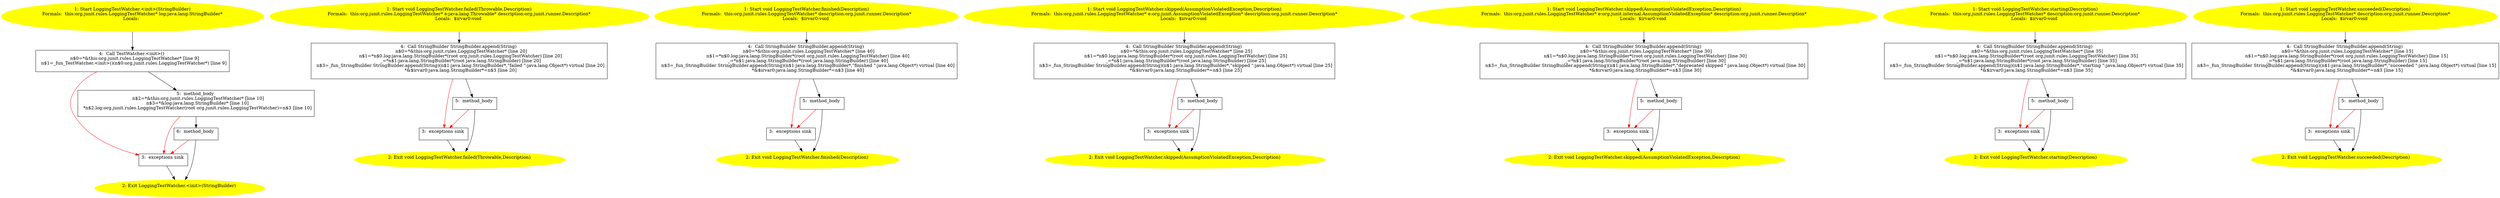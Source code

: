 /* @generated */
digraph cfg {
"org.junit.rules.LoggingTestWatcher.<init>(java.lang.StringBuilder).465e99e97a306d02cd68f5768cf3a2bd_1" [label="1: Start LoggingTestWatcher.<init>(StringBuilder)\nFormals:  this:org.junit.rules.LoggingTestWatcher* log:java.lang.StringBuilder*\nLocals:  \n  " color=yellow style=filled]
	

	 "org.junit.rules.LoggingTestWatcher.<init>(java.lang.StringBuilder).465e99e97a306d02cd68f5768cf3a2bd_1" -> "org.junit.rules.LoggingTestWatcher.<init>(java.lang.StringBuilder).465e99e97a306d02cd68f5768cf3a2bd_4" ;
"org.junit.rules.LoggingTestWatcher.<init>(java.lang.StringBuilder).465e99e97a306d02cd68f5768cf3a2bd_2" [label="2: Exit LoggingTestWatcher.<init>(StringBuilder) \n  " color=yellow style=filled]
	

"org.junit.rules.LoggingTestWatcher.<init>(java.lang.StringBuilder).465e99e97a306d02cd68f5768cf3a2bd_3" [label="3:  exceptions sink \n  " shape="box"]
	

	 "org.junit.rules.LoggingTestWatcher.<init>(java.lang.StringBuilder).465e99e97a306d02cd68f5768cf3a2bd_3" -> "org.junit.rules.LoggingTestWatcher.<init>(java.lang.StringBuilder).465e99e97a306d02cd68f5768cf3a2bd_2" ;
"org.junit.rules.LoggingTestWatcher.<init>(java.lang.StringBuilder).465e99e97a306d02cd68f5768cf3a2bd_4" [label="4:  Call TestWatcher.<init>() \n   n$0=*&this:org.junit.rules.LoggingTestWatcher* [line 9]\n  n$1=_fun_TestWatcher.<init>()(n$0:org.junit.rules.LoggingTestWatcher*) [line 9]\n " shape="box"]
	

	 "org.junit.rules.LoggingTestWatcher.<init>(java.lang.StringBuilder).465e99e97a306d02cd68f5768cf3a2bd_4" -> "org.junit.rules.LoggingTestWatcher.<init>(java.lang.StringBuilder).465e99e97a306d02cd68f5768cf3a2bd_5" ;
	 "org.junit.rules.LoggingTestWatcher.<init>(java.lang.StringBuilder).465e99e97a306d02cd68f5768cf3a2bd_4" -> "org.junit.rules.LoggingTestWatcher.<init>(java.lang.StringBuilder).465e99e97a306d02cd68f5768cf3a2bd_3" [color="red" ];
"org.junit.rules.LoggingTestWatcher.<init>(java.lang.StringBuilder).465e99e97a306d02cd68f5768cf3a2bd_5" [label="5:  method_body \n   n$2=*&this:org.junit.rules.LoggingTestWatcher* [line 10]\n  n$3=*&log:java.lang.StringBuilder* [line 10]\n  *n$2.log:org.junit.rules.LoggingTestWatcher(root org.junit.rules.LoggingTestWatcher)=n$3 [line 10]\n " shape="box"]
	

	 "org.junit.rules.LoggingTestWatcher.<init>(java.lang.StringBuilder).465e99e97a306d02cd68f5768cf3a2bd_5" -> "org.junit.rules.LoggingTestWatcher.<init>(java.lang.StringBuilder).465e99e97a306d02cd68f5768cf3a2bd_6" ;
	 "org.junit.rules.LoggingTestWatcher.<init>(java.lang.StringBuilder).465e99e97a306d02cd68f5768cf3a2bd_5" -> "org.junit.rules.LoggingTestWatcher.<init>(java.lang.StringBuilder).465e99e97a306d02cd68f5768cf3a2bd_3" [color="red" ];
"org.junit.rules.LoggingTestWatcher.<init>(java.lang.StringBuilder).465e99e97a306d02cd68f5768cf3a2bd_6" [label="6:  method_body \n  " shape="box"]
	

	 "org.junit.rules.LoggingTestWatcher.<init>(java.lang.StringBuilder).465e99e97a306d02cd68f5768cf3a2bd_6" -> "org.junit.rules.LoggingTestWatcher.<init>(java.lang.StringBuilder).465e99e97a306d02cd68f5768cf3a2bd_2" ;
	 "org.junit.rules.LoggingTestWatcher.<init>(java.lang.StringBuilder).465e99e97a306d02cd68f5768cf3a2bd_6" -> "org.junit.rules.LoggingTestWatcher.<init>(java.lang.StringBuilder).465e99e97a306d02cd68f5768cf3a2bd_3" [color="red" ];
"org.junit.rules.LoggingTestWatcher.failed(java.lang.Throwable,org.junit.runner.Description):void.3d16bfcf1962691f9902980b8d7965cc_1" [label="1: Start void LoggingTestWatcher.failed(Throwable,Description)\nFormals:  this:org.junit.rules.LoggingTestWatcher* e:java.lang.Throwable* description:org.junit.runner.Description*\nLocals:  $irvar0:void \n  " color=yellow style=filled]
	

	 "org.junit.rules.LoggingTestWatcher.failed(java.lang.Throwable,org.junit.runner.Description):void.3d16bfcf1962691f9902980b8d7965cc_1" -> "org.junit.rules.LoggingTestWatcher.failed(java.lang.Throwable,org.junit.runner.Description):void.3d16bfcf1962691f9902980b8d7965cc_4" ;
"org.junit.rules.LoggingTestWatcher.failed(java.lang.Throwable,org.junit.runner.Description):void.3d16bfcf1962691f9902980b8d7965cc_2" [label="2: Exit void LoggingTestWatcher.failed(Throwable,Description) \n  " color=yellow style=filled]
	

"org.junit.rules.LoggingTestWatcher.failed(java.lang.Throwable,org.junit.runner.Description):void.3d16bfcf1962691f9902980b8d7965cc_3" [label="3:  exceptions sink \n  " shape="box"]
	

	 "org.junit.rules.LoggingTestWatcher.failed(java.lang.Throwable,org.junit.runner.Description):void.3d16bfcf1962691f9902980b8d7965cc_3" -> "org.junit.rules.LoggingTestWatcher.failed(java.lang.Throwable,org.junit.runner.Description):void.3d16bfcf1962691f9902980b8d7965cc_2" ;
"org.junit.rules.LoggingTestWatcher.failed(java.lang.Throwable,org.junit.runner.Description):void.3d16bfcf1962691f9902980b8d7965cc_4" [label="4:  Call StringBuilder StringBuilder.append(String) \n   n$0=*&this:org.junit.rules.LoggingTestWatcher* [line 20]\n  n$1=*n$0.log:java.lang.StringBuilder*(root org.junit.rules.LoggingTestWatcher) [line 20]\n  _=*n$1:java.lang.StringBuilder*(root java.lang.StringBuilder) [line 20]\n  n$3=_fun_StringBuilder StringBuilder.append(String)(n$1:java.lang.StringBuilder*,\"failed \":java.lang.Object*) virtual [line 20]\n  *&$irvar0:java.lang.StringBuilder*=n$3 [line 20]\n " shape="box"]
	

	 "org.junit.rules.LoggingTestWatcher.failed(java.lang.Throwable,org.junit.runner.Description):void.3d16bfcf1962691f9902980b8d7965cc_4" -> "org.junit.rules.LoggingTestWatcher.failed(java.lang.Throwable,org.junit.runner.Description):void.3d16bfcf1962691f9902980b8d7965cc_5" ;
	 "org.junit.rules.LoggingTestWatcher.failed(java.lang.Throwable,org.junit.runner.Description):void.3d16bfcf1962691f9902980b8d7965cc_4" -> "org.junit.rules.LoggingTestWatcher.failed(java.lang.Throwable,org.junit.runner.Description):void.3d16bfcf1962691f9902980b8d7965cc_3" [color="red" ];
"org.junit.rules.LoggingTestWatcher.failed(java.lang.Throwable,org.junit.runner.Description):void.3d16bfcf1962691f9902980b8d7965cc_5" [label="5:  method_body \n  " shape="box"]
	

	 "org.junit.rules.LoggingTestWatcher.failed(java.lang.Throwable,org.junit.runner.Description):void.3d16bfcf1962691f9902980b8d7965cc_5" -> "org.junit.rules.LoggingTestWatcher.failed(java.lang.Throwable,org.junit.runner.Description):void.3d16bfcf1962691f9902980b8d7965cc_2" ;
	 "org.junit.rules.LoggingTestWatcher.failed(java.lang.Throwable,org.junit.runner.Description):void.3d16bfcf1962691f9902980b8d7965cc_5" -> "org.junit.rules.LoggingTestWatcher.failed(java.lang.Throwable,org.junit.runner.Description):void.3d16bfcf1962691f9902980b8d7965cc_3" [color="red" ];
"org.junit.rules.LoggingTestWatcher.finished(org.junit.runner.Description):void.7fb537c6dab517f21a49fd32bf6f2f80_1" [label="1: Start void LoggingTestWatcher.finished(Description)\nFormals:  this:org.junit.rules.LoggingTestWatcher* description:org.junit.runner.Description*\nLocals:  $irvar0:void \n  " color=yellow style=filled]
	

	 "org.junit.rules.LoggingTestWatcher.finished(org.junit.runner.Description):void.7fb537c6dab517f21a49fd32bf6f2f80_1" -> "org.junit.rules.LoggingTestWatcher.finished(org.junit.runner.Description):void.7fb537c6dab517f21a49fd32bf6f2f80_4" ;
"org.junit.rules.LoggingTestWatcher.finished(org.junit.runner.Description):void.7fb537c6dab517f21a49fd32bf6f2f80_2" [label="2: Exit void LoggingTestWatcher.finished(Description) \n  " color=yellow style=filled]
	

"org.junit.rules.LoggingTestWatcher.finished(org.junit.runner.Description):void.7fb537c6dab517f21a49fd32bf6f2f80_3" [label="3:  exceptions sink \n  " shape="box"]
	

	 "org.junit.rules.LoggingTestWatcher.finished(org.junit.runner.Description):void.7fb537c6dab517f21a49fd32bf6f2f80_3" -> "org.junit.rules.LoggingTestWatcher.finished(org.junit.runner.Description):void.7fb537c6dab517f21a49fd32bf6f2f80_2" ;
"org.junit.rules.LoggingTestWatcher.finished(org.junit.runner.Description):void.7fb537c6dab517f21a49fd32bf6f2f80_4" [label="4:  Call StringBuilder StringBuilder.append(String) \n   n$0=*&this:org.junit.rules.LoggingTestWatcher* [line 40]\n  n$1=*n$0.log:java.lang.StringBuilder*(root org.junit.rules.LoggingTestWatcher) [line 40]\n  _=*n$1:java.lang.StringBuilder*(root java.lang.StringBuilder) [line 40]\n  n$3=_fun_StringBuilder StringBuilder.append(String)(n$1:java.lang.StringBuilder*,\"finished \":java.lang.Object*) virtual [line 40]\n  *&$irvar0:java.lang.StringBuilder*=n$3 [line 40]\n " shape="box"]
	

	 "org.junit.rules.LoggingTestWatcher.finished(org.junit.runner.Description):void.7fb537c6dab517f21a49fd32bf6f2f80_4" -> "org.junit.rules.LoggingTestWatcher.finished(org.junit.runner.Description):void.7fb537c6dab517f21a49fd32bf6f2f80_5" ;
	 "org.junit.rules.LoggingTestWatcher.finished(org.junit.runner.Description):void.7fb537c6dab517f21a49fd32bf6f2f80_4" -> "org.junit.rules.LoggingTestWatcher.finished(org.junit.runner.Description):void.7fb537c6dab517f21a49fd32bf6f2f80_3" [color="red" ];
"org.junit.rules.LoggingTestWatcher.finished(org.junit.runner.Description):void.7fb537c6dab517f21a49fd32bf6f2f80_5" [label="5:  method_body \n  " shape="box"]
	

	 "org.junit.rules.LoggingTestWatcher.finished(org.junit.runner.Description):void.7fb537c6dab517f21a49fd32bf6f2f80_5" -> "org.junit.rules.LoggingTestWatcher.finished(org.junit.runner.Description):void.7fb537c6dab517f21a49fd32bf6f2f80_2" ;
	 "org.junit.rules.LoggingTestWatcher.finished(org.junit.runner.Description):void.7fb537c6dab517f21a49fd32bf6f2f80_5" -> "org.junit.rules.LoggingTestWatcher.finished(org.junit.runner.Description):void.7fb537c6dab517f21a49fd32bf6f2f80_3" [color="red" ];
"org.junit.rules.LoggingTestWatcher.skipped(org.junit.AssumptionViolatedException,org.junit.runner.De.239cf8d706ba8bc9eaf8450129713d2d_1" [label="1: Start void LoggingTestWatcher.skipped(AssumptionViolatedException,Description)\nFormals:  this:org.junit.rules.LoggingTestWatcher* e:org.junit.AssumptionViolatedException* description:org.junit.runner.Description*\nLocals:  $irvar0:void \n  " color=yellow style=filled]
	

	 "org.junit.rules.LoggingTestWatcher.skipped(org.junit.AssumptionViolatedException,org.junit.runner.De.239cf8d706ba8bc9eaf8450129713d2d_1" -> "org.junit.rules.LoggingTestWatcher.skipped(org.junit.AssumptionViolatedException,org.junit.runner.De.239cf8d706ba8bc9eaf8450129713d2d_4" ;
"org.junit.rules.LoggingTestWatcher.skipped(org.junit.AssumptionViolatedException,org.junit.runner.De.239cf8d706ba8bc9eaf8450129713d2d_2" [label="2: Exit void LoggingTestWatcher.skipped(AssumptionViolatedException,Description) \n  " color=yellow style=filled]
	

"org.junit.rules.LoggingTestWatcher.skipped(org.junit.AssumptionViolatedException,org.junit.runner.De.239cf8d706ba8bc9eaf8450129713d2d_3" [label="3:  exceptions sink \n  " shape="box"]
	

	 "org.junit.rules.LoggingTestWatcher.skipped(org.junit.AssumptionViolatedException,org.junit.runner.De.239cf8d706ba8bc9eaf8450129713d2d_3" -> "org.junit.rules.LoggingTestWatcher.skipped(org.junit.AssumptionViolatedException,org.junit.runner.De.239cf8d706ba8bc9eaf8450129713d2d_2" ;
"org.junit.rules.LoggingTestWatcher.skipped(org.junit.AssumptionViolatedException,org.junit.runner.De.239cf8d706ba8bc9eaf8450129713d2d_4" [label="4:  Call StringBuilder StringBuilder.append(String) \n   n$0=*&this:org.junit.rules.LoggingTestWatcher* [line 25]\n  n$1=*n$0.log:java.lang.StringBuilder*(root org.junit.rules.LoggingTestWatcher) [line 25]\n  _=*n$1:java.lang.StringBuilder*(root java.lang.StringBuilder) [line 25]\n  n$3=_fun_StringBuilder StringBuilder.append(String)(n$1:java.lang.StringBuilder*,\"skipped \":java.lang.Object*) virtual [line 25]\n  *&$irvar0:java.lang.StringBuilder*=n$3 [line 25]\n " shape="box"]
	

	 "org.junit.rules.LoggingTestWatcher.skipped(org.junit.AssumptionViolatedException,org.junit.runner.De.239cf8d706ba8bc9eaf8450129713d2d_4" -> "org.junit.rules.LoggingTestWatcher.skipped(org.junit.AssumptionViolatedException,org.junit.runner.De.239cf8d706ba8bc9eaf8450129713d2d_5" ;
	 "org.junit.rules.LoggingTestWatcher.skipped(org.junit.AssumptionViolatedException,org.junit.runner.De.239cf8d706ba8bc9eaf8450129713d2d_4" -> "org.junit.rules.LoggingTestWatcher.skipped(org.junit.AssumptionViolatedException,org.junit.runner.De.239cf8d706ba8bc9eaf8450129713d2d_3" [color="red" ];
"org.junit.rules.LoggingTestWatcher.skipped(org.junit.AssumptionViolatedException,org.junit.runner.De.239cf8d706ba8bc9eaf8450129713d2d_5" [label="5:  method_body \n  " shape="box"]
	

	 "org.junit.rules.LoggingTestWatcher.skipped(org.junit.AssumptionViolatedException,org.junit.runner.De.239cf8d706ba8bc9eaf8450129713d2d_5" -> "org.junit.rules.LoggingTestWatcher.skipped(org.junit.AssumptionViolatedException,org.junit.runner.De.239cf8d706ba8bc9eaf8450129713d2d_2" ;
	 "org.junit.rules.LoggingTestWatcher.skipped(org.junit.AssumptionViolatedException,org.junit.runner.De.239cf8d706ba8bc9eaf8450129713d2d_5" -> "org.junit.rules.LoggingTestWatcher.skipped(org.junit.AssumptionViolatedException,org.junit.runner.De.239cf8d706ba8bc9eaf8450129713d2d_3" [color="red" ];
"org.junit.rules.LoggingTestWatcher.skipped(org.junit.internal.AssumptionViolatedException,org.junit..8901c94251bc1e5b08f03f6d2d3dd863_1" [label="1: Start void LoggingTestWatcher.skipped(AssumptionViolatedException,Description)\nFormals:  this:org.junit.rules.LoggingTestWatcher* e:org.junit.internal.AssumptionViolatedException* description:org.junit.runner.Description*\nLocals:  $irvar0:void \n  " color=yellow style=filled]
	

	 "org.junit.rules.LoggingTestWatcher.skipped(org.junit.internal.AssumptionViolatedException,org.junit..8901c94251bc1e5b08f03f6d2d3dd863_1" -> "org.junit.rules.LoggingTestWatcher.skipped(org.junit.internal.AssumptionViolatedException,org.junit..8901c94251bc1e5b08f03f6d2d3dd863_4" ;
"org.junit.rules.LoggingTestWatcher.skipped(org.junit.internal.AssumptionViolatedException,org.junit..8901c94251bc1e5b08f03f6d2d3dd863_2" [label="2: Exit void LoggingTestWatcher.skipped(AssumptionViolatedException,Description) \n  " color=yellow style=filled]
	

"org.junit.rules.LoggingTestWatcher.skipped(org.junit.internal.AssumptionViolatedException,org.junit..8901c94251bc1e5b08f03f6d2d3dd863_3" [label="3:  exceptions sink \n  " shape="box"]
	

	 "org.junit.rules.LoggingTestWatcher.skipped(org.junit.internal.AssumptionViolatedException,org.junit..8901c94251bc1e5b08f03f6d2d3dd863_3" -> "org.junit.rules.LoggingTestWatcher.skipped(org.junit.internal.AssumptionViolatedException,org.junit..8901c94251bc1e5b08f03f6d2d3dd863_2" ;
"org.junit.rules.LoggingTestWatcher.skipped(org.junit.internal.AssumptionViolatedException,org.junit..8901c94251bc1e5b08f03f6d2d3dd863_4" [label="4:  Call StringBuilder StringBuilder.append(String) \n   n$0=*&this:org.junit.rules.LoggingTestWatcher* [line 30]\n  n$1=*n$0.log:java.lang.StringBuilder*(root org.junit.rules.LoggingTestWatcher) [line 30]\n  _=*n$1:java.lang.StringBuilder*(root java.lang.StringBuilder) [line 30]\n  n$3=_fun_StringBuilder StringBuilder.append(String)(n$1:java.lang.StringBuilder*,\"deprecated skipped \":java.lang.Object*) virtual [line 30]\n  *&$irvar0:java.lang.StringBuilder*=n$3 [line 30]\n " shape="box"]
	

	 "org.junit.rules.LoggingTestWatcher.skipped(org.junit.internal.AssumptionViolatedException,org.junit..8901c94251bc1e5b08f03f6d2d3dd863_4" -> "org.junit.rules.LoggingTestWatcher.skipped(org.junit.internal.AssumptionViolatedException,org.junit..8901c94251bc1e5b08f03f6d2d3dd863_5" ;
	 "org.junit.rules.LoggingTestWatcher.skipped(org.junit.internal.AssumptionViolatedException,org.junit..8901c94251bc1e5b08f03f6d2d3dd863_4" -> "org.junit.rules.LoggingTestWatcher.skipped(org.junit.internal.AssumptionViolatedException,org.junit..8901c94251bc1e5b08f03f6d2d3dd863_3" [color="red" ];
"org.junit.rules.LoggingTestWatcher.skipped(org.junit.internal.AssumptionViolatedException,org.junit..8901c94251bc1e5b08f03f6d2d3dd863_5" [label="5:  method_body \n  " shape="box"]
	

	 "org.junit.rules.LoggingTestWatcher.skipped(org.junit.internal.AssumptionViolatedException,org.junit..8901c94251bc1e5b08f03f6d2d3dd863_5" -> "org.junit.rules.LoggingTestWatcher.skipped(org.junit.internal.AssumptionViolatedException,org.junit..8901c94251bc1e5b08f03f6d2d3dd863_2" ;
	 "org.junit.rules.LoggingTestWatcher.skipped(org.junit.internal.AssumptionViolatedException,org.junit..8901c94251bc1e5b08f03f6d2d3dd863_5" -> "org.junit.rules.LoggingTestWatcher.skipped(org.junit.internal.AssumptionViolatedException,org.junit..8901c94251bc1e5b08f03f6d2d3dd863_3" [color="red" ];
"org.junit.rules.LoggingTestWatcher.starting(org.junit.runner.Description):void.b2348efdc67162693ad222beb3b5e8a8_1" [label="1: Start void LoggingTestWatcher.starting(Description)\nFormals:  this:org.junit.rules.LoggingTestWatcher* description:org.junit.runner.Description*\nLocals:  $irvar0:void \n  " color=yellow style=filled]
	

	 "org.junit.rules.LoggingTestWatcher.starting(org.junit.runner.Description):void.b2348efdc67162693ad222beb3b5e8a8_1" -> "org.junit.rules.LoggingTestWatcher.starting(org.junit.runner.Description):void.b2348efdc67162693ad222beb3b5e8a8_4" ;
"org.junit.rules.LoggingTestWatcher.starting(org.junit.runner.Description):void.b2348efdc67162693ad222beb3b5e8a8_2" [label="2: Exit void LoggingTestWatcher.starting(Description) \n  " color=yellow style=filled]
	

"org.junit.rules.LoggingTestWatcher.starting(org.junit.runner.Description):void.b2348efdc67162693ad222beb3b5e8a8_3" [label="3:  exceptions sink \n  " shape="box"]
	

	 "org.junit.rules.LoggingTestWatcher.starting(org.junit.runner.Description):void.b2348efdc67162693ad222beb3b5e8a8_3" -> "org.junit.rules.LoggingTestWatcher.starting(org.junit.runner.Description):void.b2348efdc67162693ad222beb3b5e8a8_2" ;
"org.junit.rules.LoggingTestWatcher.starting(org.junit.runner.Description):void.b2348efdc67162693ad222beb3b5e8a8_4" [label="4:  Call StringBuilder StringBuilder.append(String) \n   n$0=*&this:org.junit.rules.LoggingTestWatcher* [line 35]\n  n$1=*n$0.log:java.lang.StringBuilder*(root org.junit.rules.LoggingTestWatcher) [line 35]\n  _=*n$1:java.lang.StringBuilder*(root java.lang.StringBuilder) [line 35]\n  n$3=_fun_StringBuilder StringBuilder.append(String)(n$1:java.lang.StringBuilder*,\"starting \":java.lang.Object*) virtual [line 35]\n  *&$irvar0:java.lang.StringBuilder*=n$3 [line 35]\n " shape="box"]
	

	 "org.junit.rules.LoggingTestWatcher.starting(org.junit.runner.Description):void.b2348efdc67162693ad222beb3b5e8a8_4" -> "org.junit.rules.LoggingTestWatcher.starting(org.junit.runner.Description):void.b2348efdc67162693ad222beb3b5e8a8_5" ;
	 "org.junit.rules.LoggingTestWatcher.starting(org.junit.runner.Description):void.b2348efdc67162693ad222beb3b5e8a8_4" -> "org.junit.rules.LoggingTestWatcher.starting(org.junit.runner.Description):void.b2348efdc67162693ad222beb3b5e8a8_3" [color="red" ];
"org.junit.rules.LoggingTestWatcher.starting(org.junit.runner.Description):void.b2348efdc67162693ad222beb3b5e8a8_5" [label="5:  method_body \n  " shape="box"]
	

	 "org.junit.rules.LoggingTestWatcher.starting(org.junit.runner.Description):void.b2348efdc67162693ad222beb3b5e8a8_5" -> "org.junit.rules.LoggingTestWatcher.starting(org.junit.runner.Description):void.b2348efdc67162693ad222beb3b5e8a8_2" ;
	 "org.junit.rules.LoggingTestWatcher.starting(org.junit.runner.Description):void.b2348efdc67162693ad222beb3b5e8a8_5" -> "org.junit.rules.LoggingTestWatcher.starting(org.junit.runner.Description):void.b2348efdc67162693ad222beb3b5e8a8_3" [color="red" ];
"org.junit.rules.LoggingTestWatcher.succeeded(org.junit.runner.Description):void.1da4935ef4b8e0a5e3f3a984b5e96e17_1" [label="1: Start void LoggingTestWatcher.succeeded(Description)\nFormals:  this:org.junit.rules.LoggingTestWatcher* description:org.junit.runner.Description*\nLocals:  $irvar0:void \n  " color=yellow style=filled]
	

	 "org.junit.rules.LoggingTestWatcher.succeeded(org.junit.runner.Description):void.1da4935ef4b8e0a5e3f3a984b5e96e17_1" -> "org.junit.rules.LoggingTestWatcher.succeeded(org.junit.runner.Description):void.1da4935ef4b8e0a5e3f3a984b5e96e17_4" ;
"org.junit.rules.LoggingTestWatcher.succeeded(org.junit.runner.Description):void.1da4935ef4b8e0a5e3f3a984b5e96e17_2" [label="2: Exit void LoggingTestWatcher.succeeded(Description) \n  " color=yellow style=filled]
	

"org.junit.rules.LoggingTestWatcher.succeeded(org.junit.runner.Description):void.1da4935ef4b8e0a5e3f3a984b5e96e17_3" [label="3:  exceptions sink \n  " shape="box"]
	

	 "org.junit.rules.LoggingTestWatcher.succeeded(org.junit.runner.Description):void.1da4935ef4b8e0a5e3f3a984b5e96e17_3" -> "org.junit.rules.LoggingTestWatcher.succeeded(org.junit.runner.Description):void.1da4935ef4b8e0a5e3f3a984b5e96e17_2" ;
"org.junit.rules.LoggingTestWatcher.succeeded(org.junit.runner.Description):void.1da4935ef4b8e0a5e3f3a984b5e96e17_4" [label="4:  Call StringBuilder StringBuilder.append(String) \n   n$0=*&this:org.junit.rules.LoggingTestWatcher* [line 15]\n  n$1=*n$0.log:java.lang.StringBuilder*(root org.junit.rules.LoggingTestWatcher) [line 15]\n  _=*n$1:java.lang.StringBuilder*(root java.lang.StringBuilder) [line 15]\n  n$3=_fun_StringBuilder StringBuilder.append(String)(n$1:java.lang.StringBuilder*,\"succeeded \":java.lang.Object*) virtual [line 15]\n  *&$irvar0:java.lang.StringBuilder*=n$3 [line 15]\n " shape="box"]
	

	 "org.junit.rules.LoggingTestWatcher.succeeded(org.junit.runner.Description):void.1da4935ef4b8e0a5e3f3a984b5e96e17_4" -> "org.junit.rules.LoggingTestWatcher.succeeded(org.junit.runner.Description):void.1da4935ef4b8e0a5e3f3a984b5e96e17_5" ;
	 "org.junit.rules.LoggingTestWatcher.succeeded(org.junit.runner.Description):void.1da4935ef4b8e0a5e3f3a984b5e96e17_4" -> "org.junit.rules.LoggingTestWatcher.succeeded(org.junit.runner.Description):void.1da4935ef4b8e0a5e3f3a984b5e96e17_3" [color="red" ];
"org.junit.rules.LoggingTestWatcher.succeeded(org.junit.runner.Description):void.1da4935ef4b8e0a5e3f3a984b5e96e17_5" [label="5:  method_body \n  " shape="box"]
	

	 "org.junit.rules.LoggingTestWatcher.succeeded(org.junit.runner.Description):void.1da4935ef4b8e0a5e3f3a984b5e96e17_5" -> "org.junit.rules.LoggingTestWatcher.succeeded(org.junit.runner.Description):void.1da4935ef4b8e0a5e3f3a984b5e96e17_2" ;
	 "org.junit.rules.LoggingTestWatcher.succeeded(org.junit.runner.Description):void.1da4935ef4b8e0a5e3f3a984b5e96e17_5" -> "org.junit.rules.LoggingTestWatcher.succeeded(org.junit.runner.Description):void.1da4935ef4b8e0a5e3f3a984b5e96e17_3" [color="red" ];
}
